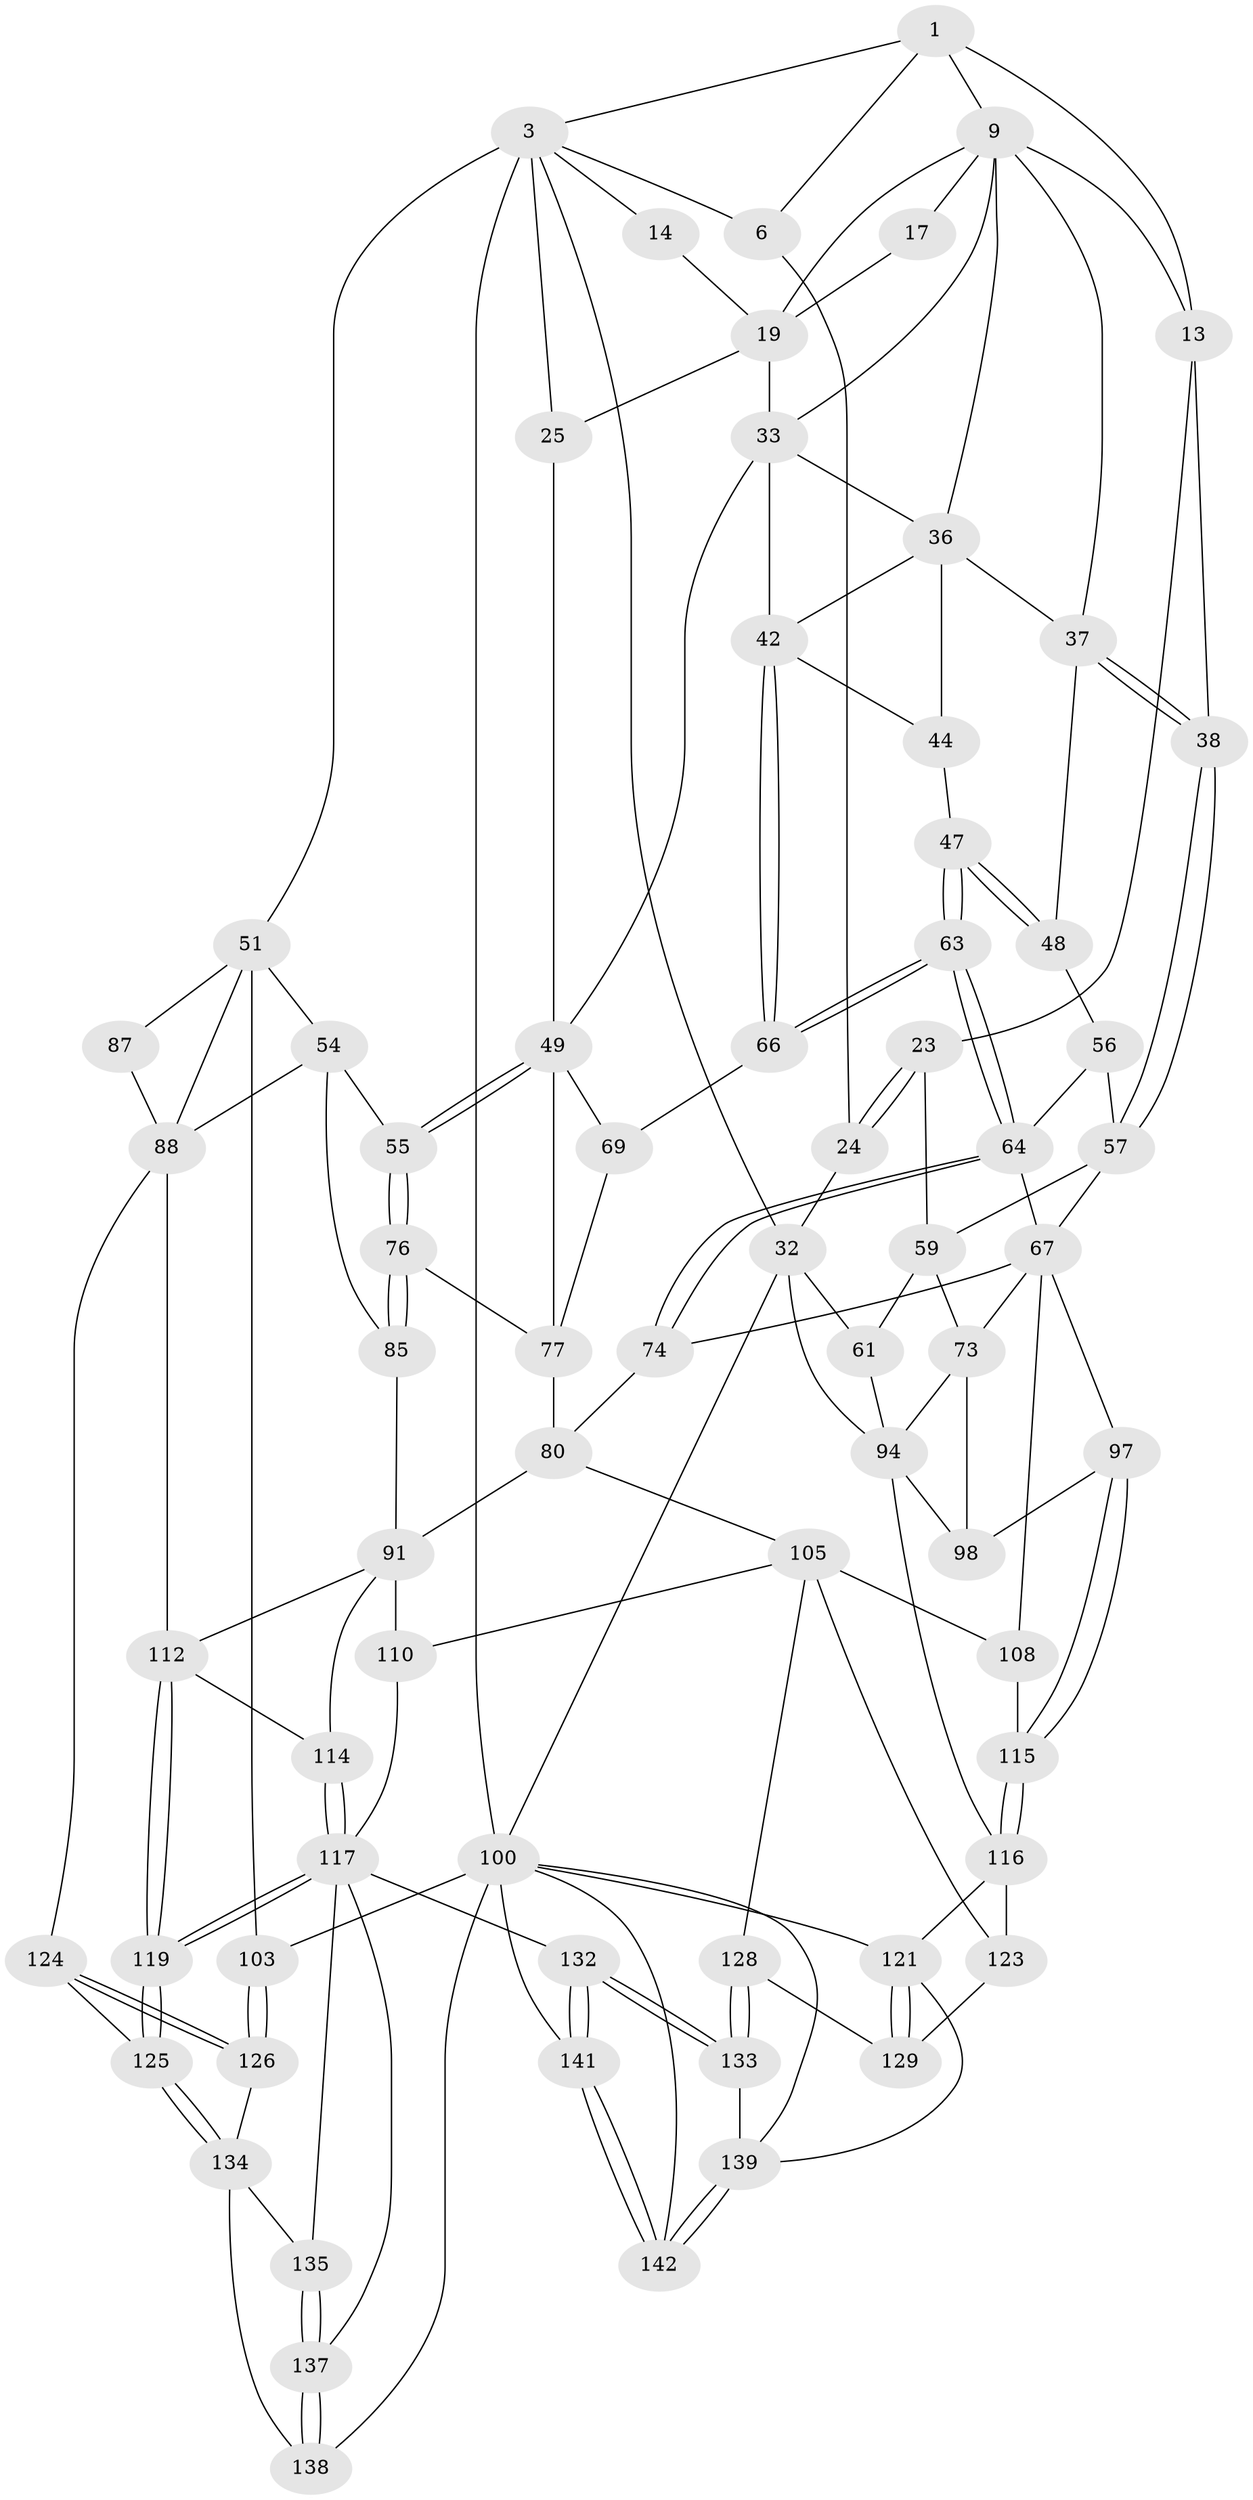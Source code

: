 // original degree distribution, {3: 0.027777777777777776, 5: 0.5972222222222222, 6: 0.19444444444444445, 4: 0.18055555555555555}
// Generated by graph-tools (version 1.1) at 2025/21/03/04/25 18:21:39]
// undirected, 72 vertices, 163 edges
graph export_dot {
graph [start="1"]
  node [color=gray90,style=filled];
  1 [pos="+0.37681787412137213+0",super="+2+7"];
  3 [pos="+1+0",super="+16+4"];
  6 [pos="+0.12185521304389407+0",super="+8"];
  9 [pos="+0.5660179195262788+0",super="+10"];
  13 [pos="+0.3417637312743897+0.09014242545324164",super="+22"];
  14 [pos="+0.6154475203112862+0",super="+15+18"];
  17 [pos="+0.5965553924203546+0"];
  19 [pos="+0.6504060895399185+0.15551621558606266",super="+20+27"];
  23 [pos="+0.1677122976943626+0.17242412851256445",super="+46"];
  24 [pos="+0.1320501483953273+0.11284092995420991",super="+31"];
  25 [pos="+0.8209705879343866+0.1251791607148771",super="+26+30"];
  32 [pos="+0+0.12182509925829092",super="+62"];
  33 [pos="+0.6575685653548486+0.29283212085906113",super="+34"];
  36 [pos="+0.43183567025475184+0.15415747626281323",super="+39"];
  37 [pos="+0.2852565290972193+0.23000480509613658",super="+41"];
  38 [pos="+0.24683160743625288+0.25351037811344246"];
  42 [pos="+0.5329726388406352+0.3402037572409533",super="+43"];
  44 [pos="+0.4462864980821521+0.2837296543389322"];
  47 [pos="+0.37923160252093874+0.30505300876184394"];
  48 [pos="+0.3736299584270889+0.3011278910276177"];
  49 [pos="+0.8014720591312737+0.3870634084717806",super="+50"];
  51 [pos="+0.9256376369085281+0.40590398362510044",super="+82+52"];
  54 [pos="+0.8459961538710686+0.41030010820530677",super="+84"];
  55 [pos="+0.8153688176731292+0.4012086471962445"];
  56 [pos="+0.36154093741739984+0.3010644973872893"];
  57 [pos="+0.25518460949151406+0.2814146995685877",super="+58"];
  59 [pos="+0.16984203609507018+0.3770608778745718",super="+70+60"];
  61 [pos="+0.03400276861160326+0.33084079250224446",super="+71"];
  63 [pos="+0.4659345985020165+0.41628052225417234"];
  64 [pos="+0.44707462520412267+0.45400961631126946",super="+65"];
  66 [pos="+0.5235875535572472+0.36513410723381623"];
  67 [pos="+0.2755312007560626+0.37405407924695827",super="+72"];
  69 [pos="+0.5444893937868064+0.3797897202974518"];
  73 [pos="+0.17355210842052401+0.4892176012984713",super="+93"];
  74 [pos="+0.4424781262303905+0.4883413083877473"];
  76 [pos="+0.7641347736193134+0.4798468730425406"];
  77 [pos="+0.6995629344904905+0.4946390706783827",super="+78"];
  80 [pos="+0.6100134281830684+0.5426010366172273",super="+83+81"];
  85 [pos="+0.7568398764770925+0.5807121104521173"];
  87 [pos="+0.9790828642463955+0.6272529307728969"];
  88 [pos="+0.8593138102326008+0.6277206427715019",super="+90+89"];
  91 [pos="+0.7554430620311484+0.5810972625774752",super="+92"];
  94 [pos="+0.10656021259932334+0.6112427653866298",super="+95+104"];
  97 [pos="+0.2754889325045668+0.5881634557342554"];
  98 [pos="+0.2044907836167809+0.5561116131155014"];
  100 [pos="+0+0.6918931380061187",super="+101"];
  103 [pos="+1+1"];
  105 [pos="+0.518448522242905+0.6100692975731463",super="+111+106"];
  108 [pos="+0.3736782424382863+0.6556877479108691"];
  110 [pos="+0.6399083570235051+0.7132481125257132"];
  112 [pos="+0.8085737251361877+0.6775125592492725",super="+113"];
  114 [pos="+0.7320148946974169+0.6612671529914798"];
  115 [pos="+0.27059183332099457+0.6394840825674059"];
  116 [pos="+0.22547972352268783+0.722866798668587",super="+120"];
  117 [pos="+0.7255850876866523+0.7410553607610546",super="+118"];
  119 [pos="+0.7625127734779299+0.754789326007459"];
  121 [pos="+0.21284896834193706+0.8229675087601269",super="+122"];
  123 [pos="+0.3110096132170818+0.7544803885905234",super="+127"];
  124 [pos="+0.894759231473276+0.8021619132789057"];
  125 [pos="+0.7899604588870054+0.8034077093492367"];
  126 [pos="+1+0.8902913727463536"];
  128 [pos="+0.4817802316388656+0.8567560119311292"];
  129 [pos="+0.4792776905002746+0.8553058108252671"];
  132 [pos="+0.5417449340416609+0.9111878323064466"];
  133 [pos="+0.490357374920903+0.8713278004838713"];
  134 [pos="+0.7884117405170069+0.8072934867059163",super="+136"];
  135 [pos="+0.722176592456419+0.8653492323915084"];
  137 [pos="+0.7058917601270661+0.8898377580231948"];
  138 [pos="+0.7621786757051997+1"];
  139 [pos="+0.46647658113509227+0.8898235468426738",super="+140"];
  141 [pos="+0.5833951121874472+1"];
  142 [pos="+0.20272002496144229+1"];
  1 -- 3;
  1 -- 9;
  1 -- 13;
  1 -- 6;
  3 -- 25 [weight=2];
  3 -- 14;
  3 -- 32;
  3 -- 100 [weight=2];
  3 -- 51 [weight=2];
  3 -- 6;
  6 -- 24;
  9 -- 17;
  9 -- 19;
  9 -- 36;
  9 -- 37;
  9 -- 13;
  9 -- 33;
  13 -- 38;
  13 -- 23;
  14 -- 19;
  17 -- 19;
  19 -- 25;
  19 -- 33;
  23 -- 24 [weight=2];
  23 -- 24;
  23 -- 59;
  24 -- 32;
  25 -- 49;
  32 -- 100;
  32 -- 61;
  32 -- 94;
  33 -- 42;
  33 -- 36;
  33 -- 49;
  36 -- 37;
  36 -- 44;
  36 -- 42;
  37 -- 38;
  37 -- 38;
  37 -- 48;
  38 -- 57;
  38 -- 57;
  42 -- 66;
  42 -- 66;
  42 -- 44;
  44 -- 47;
  47 -- 48;
  47 -- 48;
  47 -- 63;
  47 -- 63;
  48 -- 56;
  49 -- 55;
  49 -- 55;
  49 -- 69;
  49 -- 77;
  51 -- 87 [weight=2];
  51 -- 103;
  51 -- 88;
  51 -- 54;
  54 -- 55;
  54 -- 88;
  54 -- 85;
  55 -- 76;
  55 -- 76;
  56 -- 57;
  56 -- 64;
  57 -- 67;
  57 -- 59;
  59 -- 73;
  59 -- 61 [weight=2];
  61 -- 94;
  63 -- 64;
  63 -- 64;
  63 -- 66;
  63 -- 66;
  64 -- 74;
  64 -- 74;
  64 -- 67;
  66 -- 69;
  67 -- 97;
  67 -- 73;
  67 -- 74;
  67 -- 108;
  69 -- 77;
  73 -- 98;
  73 -- 94;
  74 -- 80;
  76 -- 77;
  76 -- 85;
  76 -- 85;
  77 -- 80 [weight=2];
  80 -- 105;
  80 -- 91;
  85 -- 91;
  87 -- 88;
  88 -- 124;
  88 -- 112;
  91 -- 112;
  91 -- 114;
  91 -- 110;
  94 -- 98;
  94 -- 116;
  97 -- 98;
  97 -- 115;
  97 -- 115;
  100 -- 103;
  100 -- 138;
  100 -- 139;
  100 -- 141;
  100 -- 142;
  100 -- 121;
  103 -- 126;
  103 -- 126;
  105 -- 128;
  105 -- 110;
  105 -- 123 [weight=2];
  105 -- 108;
  108 -- 115;
  110 -- 117;
  112 -- 119;
  112 -- 119;
  112 -- 114;
  114 -- 117;
  114 -- 117;
  115 -- 116;
  115 -- 116;
  116 -- 121;
  116 -- 123;
  117 -- 119;
  117 -- 119;
  117 -- 132;
  117 -- 135;
  117 -- 137;
  119 -- 125;
  119 -- 125;
  121 -- 129;
  121 -- 129;
  121 -- 139;
  123 -- 129;
  124 -- 125;
  124 -- 126;
  124 -- 126;
  125 -- 134;
  125 -- 134;
  126 -- 134;
  128 -- 129;
  128 -- 133;
  128 -- 133;
  132 -- 133;
  132 -- 133;
  132 -- 141;
  132 -- 141;
  133 -- 139;
  134 -- 135;
  134 -- 138;
  135 -- 137;
  135 -- 137;
  137 -- 138;
  137 -- 138;
  139 -- 142;
  139 -- 142;
  141 -- 142;
  141 -- 142;
}
